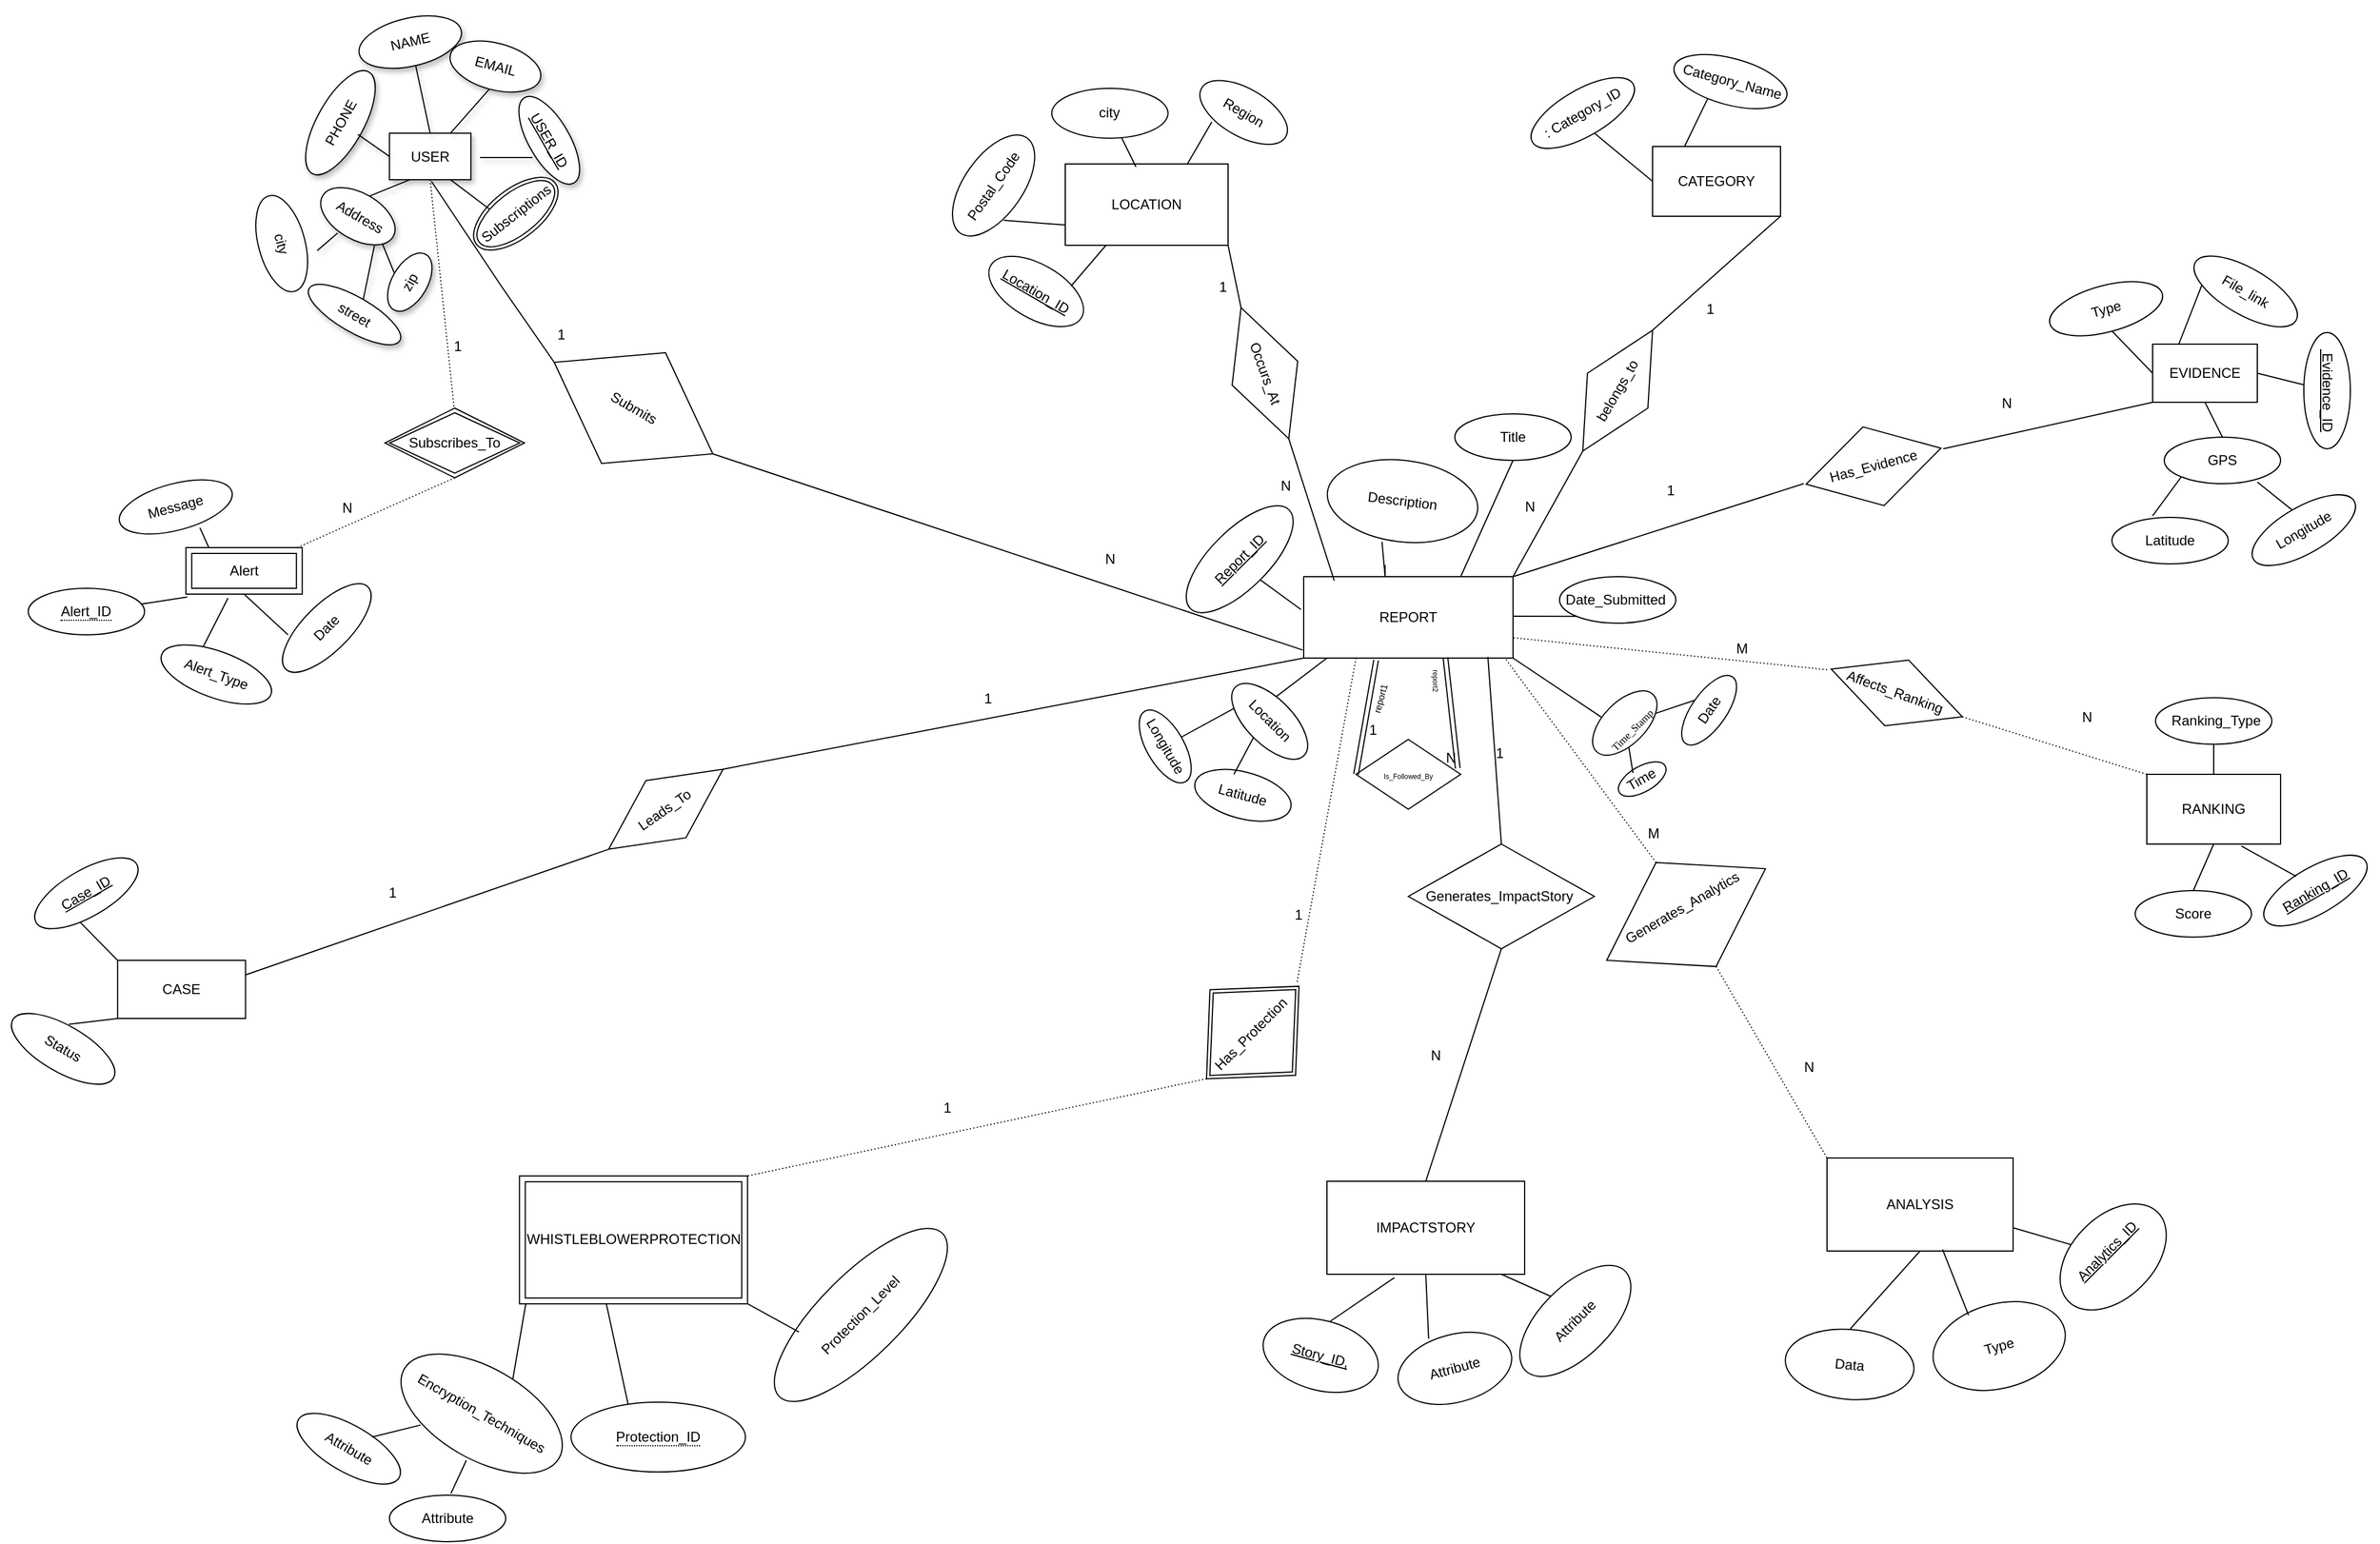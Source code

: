 <mxfile version="28.1.0">
  <diagram name="Page-1" id="yCXQ9Oidx16h1RXyqVqT">
    <mxGraphModel dx="2567" dy="1390" grid="1" gridSize="10" guides="1" tooltips="1" connect="1" arrows="1" fold="1" page="1" pageScale="1" pageWidth="850" pageHeight="1100" math="0" shadow="0">
      <root>
        <mxCell id="0" />
        <mxCell id="1" parent="0" />
        <mxCell id="rL4idEC9B8gkLVKM_BH1-172" value="REPORT" style="whiteSpace=wrap;html=1;" vertex="1" parent="1">
          <mxGeometry x="2510" y="1150" width="180" height="70" as="geometry" />
        </mxCell>
        <mxCell id="rL4idEC9B8gkLVKM_BH1-173" value="LOCATION" style="whiteSpace=wrap;html=1;align=center;" vertex="1" parent="1">
          <mxGeometry x="2305" y="795" width="140" height="70" as="geometry" />
        </mxCell>
        <mxCell id="rL4idEC9B8gkLVKM_BH1-174" value="&lt;div&gt;&lt;br&gt;&lt;/div&gt;CATEGORY&lt;div&gt;&lt;br&gt;&lt;/div&gt;" style="whiteSpace=wrap;html=1;align=center;" vertex="1" parent="1">
          <mxGeometry x="2810" y="780" width="110" height="60" as="geometry" />
        </mxCell>
        <mxCell id="rL4idEC9B8gkLVKM_BH1-175" value="EVIDENCE" style="whiteSpace=wrap;html=1;align=center;" vertex="1" parent="1">
          <mxGeometry x="3240" y="950" width="90" height="50" as="geometry" />
        </mxCell>
        <mxCell id="rL4idEC9B8gkLVKM_BH1-176" value="RANKING" style="whiteSpace=wrap;html=1;align=center;" vertex="1" parent="1">
          <mxGeometry x="3235" y="1320" width="115" height="60" as="geometry" />
        </mxCell>
        <mxCell id="rL4idEC9B8gkLVKM_BH1-177" value="ANALYSIS" style="whiteSpace=wrap;html=1;align=center;" vertex="1" parent="1">
          <mxGeometry x="2960" y="1650" width="160" height="80" as="geometry" />
        </mxCell>
        <mxCell id="rL4idEC9B8gkLVKM_BH1-178" value="IMPACTSTORY" style="whiteSpace=wrap;html=1;align=center;" vertex="1" parent="1">
          <mxGeometry x="2530" y="1670" width="170" height="80" as="geometry" />
        </mxCell>
        <mxCell id="rL4idEC9B8gkLVKM_BH1-179" value="&lt;div&gt;&lt;br&gt;&lt;/div&gt;USER&lt;div&gt;&lt;br&gt;&lt;/div&gt;" style="rounded=0;whiteSpace=wrap;html=1;shadow=1;" vertex="1" parent="1">
          <mxGeometry x="1723.873" y="768.569" width="70" height="40" as="geometry" />
        </mxCell>
        <mxCell id="rL4idEC9B8gkLVKM_BH1-180" value="NAME" style="ellipse;whiteSpace=wrap;html=1;align=center;rotation=-13;shadow=1;" vertex="1" parent="1">
          <mxGeometry x="1696.843" y="669.579" width="89.87" height="41.28" as="geometry" />
        </mxCell>
        <mxCell id="rL4idEC9B8gkLVKM_BH1-181" value="EMAIL" style="ellipse;whiteSpace=wrap;html=1;align=center;rotation=15;shadow=1;" vertex="1" parent="1">
          <mxGeometry x="1775.003" y="691.229" width="80" height="40" as="geometry" />
        </mxCell>
        <mxCell id="rL4idEC9B8gkLVKM_BH1-182" value="PHONE" style="ellipse;whiteSpace=wrap;html=1;align=center;rotation=-61;shadow=1;" vertex="1" parent="1">
          <mxGeometry x="1631.733" y="739.559" width="100" height="40" as="geometry" />
        </mxCell>
        <mxCell id="rL4idEC9B8gkLVKM_BH1-183" value="" style="endArrow=none;html=1;rounded=0;exitX=0.5;exitY=0;exitDx=0;exitDy=0;entryX=0.5;entryY=1;entryDx=0;entryDy=0;shadow=1;" edge="1" parent="1" source="rL4idEC9B8gkLVKM_BH1-179" target="rL4idEC9B8gkLVKM_BH1-180">
          <mxGeometry relative="1" as="geometry">
            <mxPoint x="1766.733" y="759.559" as="sourcePoint" />
            <mxPoint x="1736.733" y="719.559" as="targetPoint" />
          </mxGeometry>
        </mxCell>
        <mxCell id="rL4idEC9B8gkLVKM_BH1-184" value="" style="endArrow=none;html=1;rounded=0;entryX=0;entryY=0.5;entryDx=0;entryDy=0;exitX=0;exitY=0.5;exitDx=0;exitDy=0;shadow=1;" edge="1" parent="1" source="rL4idEC9B8gkLVKM_BH1-179" target="rL4idEC9B8gkLVKM_BH1-179">
          <mxGeometry relative="1" as="geometry">
            <mxPoint x="1716.733" y="789.559" as="sourcePoint" />
            <mxPoint x="1836.733" y="778.969" as="targetPoint" />
            <Array as="points">
              <mxPoint x="1696.733" y="769.559" />
            </Array>
          </mxGeometry>
        </mxCell>
        <mxCell id="rL4idEC9B8gkLVKM_BH1-185" value="" style="endArrow=none;html=1;rounded=0;exitX=0.75;exitY=0;exitDx=0;exitDy=0;entryX=0.5;entryY=1;entryDx=0;entryDy=0;shadow=1;" edge="1" parent="1" source="rL4idEC9B8gkLVKM_BH1-179" target="rL4idEC9B8gkLVKM_BH1-181">
          <mxGeometry relative="1" as="geometry">
            <mxPoint x="1836.733" y="778.969" as="sourcePoint" />
            <mxPoint x="1832.733" y="719.559" as="targetPoint" />
          </mxGeometry>
        </mxCell>
        <mxCell id="rL4idEC9B8gkLVKM_BH1-186" value="USER_ID" style="ellipse;whiteSpace=wrap;html=1;align=center;fontStyle=4;rotation=60;shadow=1;" vertex="1" parent="1">
          <mxGeometry x="1818.94" y="757.15" width="84.71" height="35" as="geometry" />
        </mxCell>
        <mxCell id="rL4idEC9B8gkLVKM_BH1-187" value="" style="endArrow=none;html=1;rounded=0;shadow=1;" edge="1" parent="1">
          <mxGeometry relative="1" as="geometry">
            <mxPoint x="1801.733" y="789.559" as="sourcePoint" />
            <mxPoint x="1846.733" y="789.559" as="targetPoint" />
          </mxGeometry>
        </mxCell>
        <mxCell id="rL4idEC9B8gkLVKM_BH1-188" value="&amp;nbsp;Address" style="ellipse;whiteSpace=wrap;html=1;align=center;rotation=30;shadow=1;" vertex="1" parent="1">
          <mxGeometry x="1661.733" y="819.999" width="70" height="40" as="geometry" />
        </mxCell>
        <mxCell id="rL4idEC9B8gkLVKM_BH1-189" value="street" style="ellipse;whiteSpace=wrap;html=1;align=center;rotation=30;shadow=1;" vertex="1" parent="1">
          <mxGeometry x="1648.873" y="909.559" width="90" height="30" as="geometry" />
        </mxCell>
        <mxCell id="rL4idEC9B8gkLVKM_BH1-190" value="" style="endArrow=none;html=1;rounded=0;entryX=0.388;entryY=1.032;entryDx=0;entryDy=0;entryPerimeter=0;shadow=1;" edge="1" parent="1" target="rL4idEC9B8gkLVKM_BH1-188">
          <mxGeometry relative="1" as="geometry">
            <mxPoint x="1661.783" y="869.559" as="sourcePoint" />
            <mxPoint x="1821.783" y="869.559" as="targetPoint" />
          </mxGeometry>
        </mxCell>
        <mxCell id="rL4idEC9B8gkLVKM_BH1-191" value="" style="endArrow=none;html=1;rounded=0;entryX=1;entryY=1;entryDx=0;entryDy=0;exitX=0.5;exitY=0;exitDx=0;exitDy=0;shadow=1;" edge="1" parent="1" source="rL4idEC9B8gkLVKM_BH1-189" target="rL4idEC9B8gkLVKM_BH1-188">
          <mxGeometry relative="1" as="geometry">
            <mxPoint x="1706.733" y="911.559" as="sourcePoint" />
            <mxPoint x="1886.733" y="909.559" as="targetPoint" />
          </mxGeometry>
        </mxCell>
        <mxCell id="rL4idEC9B8gkLVKM_BH1-192" value="" style="endArrow=none;html=1;rounded=0;entryX=0.25;entryY=1;entryDx=0;entryDy=0;exitX=0.5;exitY=0;exitDx=0;exitDy=0;shadow=1;" edge="1" parent="1" source="rL4idEC9B8gkLVKM_BH1-188" target="rL4idEC9B8gkLVKM_BH1-179">
          <mxGeometry relative="1" as="geometry">
            <mxPoint x="1731.733" y="839.559" as="sourcePoint" />
            <mxPoint x="1891.733" y="839.559" as="targetPoint" />
          </mxGeometry>
        </mxCell>
        <mxCell id="rL4idEC9B8gkLVKM_BH1-193" value="zip" style="ellipse;whiteSpace=wrap;html=1;align=center;rotation=-60;shadow=1;" vertex="1" parent="1">
          <mxGeometry x="1713.873" y="881.419" width="55" height="30.51" as="geometry" />
        </mxCell>
        <mxCell id="rL4idEC9B8gkLVKM_BH1-194" value="" style="endArrow=none;html=1;rounded=0;entryX=0.5;entryY=0;entryDx=0;entryDy=0;shadow=1;exitX=0.927;exitY=0.746;exitDx=0;exitDy=0;exitPerimeter=0;" edge="1" parent="1" source="rL4idEC9B8gkLVKM_BH1-188" target="rL4idEC9B8gkLVKM_BH1-193">
          <mxGeometry relative="1" as="geometry">
            <mxPoint x="1720" y="870" as="sourcePoint" />
            <mxPoint x="1898.873" y="869.559" as="targetPoint" />
            <Array as="points" />
          </mxGeometry>
        </mxCell>
        <mxCell id="rL4idEC9B8gkLVKM_BH1-195" value="city" style="ellipse;whiteSpace=wrap;html=1;align=center;rotation=75;" vertex="1" parent="1">
          <mxGeometry x="1588.75" y="843.5" width="85" height="40" as="geometry" />
        </mxCell>
        <mxCell id="rL4idEC9B8gkLVKM_BH1-196" value="Subscriptions" style="ellipse;shape=doubleEllipse;margin=3;whiteSpace=wrap;html=1;align=center;rotation=-38;" vertex="1" parent="1">
          <mxGeometry x="1789.65" y="816.62" width="85.8" height="42.37" as="geometry" />
        </mxCell>
        <mxCell id="rL4idEC9B8gkLVKM_BH1-197" value="" style="endArrow=none;html=1;rounded=0;entryX=0.32;entryY=0.098;entryDx=0;entryDy=0;entryPerimeter=0;exitX=0.75;exitY=1;exitDx=0;exitDy=0;" edge="1" parent="1" source="rL4idEC9B8gkLVKM_BH1-179" target="rL4idEC9B8gkLVKM_BH1-196">
          <mxGeometry relative="1" as="geometry">
            <mxPoint x="1756.73" y="808.57" as="sourcePoint" />
            <mxPoint x="1916.73" y="808.57" as="targetPoint" />
          </mxGeometry>
        </mxCell>
        <mxCell id="rL4idEC9B8gkLVKM_BH1-198" value="&lt;br&gt;Report_ID&lt;div&gt;&lt;br/&gt;&lt;/div&gt;" style="ellipse;whiteSpace=wrap;html=1;align=center;fontStyle=4;rotation=-45;" vertex="1" parent="1">
          <mxGeometry x="2395" y="1110" width="120" height="50" as="geometry" />
        </mxCell>
        <mxCell id="rL4idEC9B8gkLVKM_BH1-199" value="Description" style="ellipse;whiteSpace=wrap;html=1;align=center;rotation=7;" vertex="1" parent="1">
          <mxGeometry x="2530" y="1050" width="130" height="70" as="geometry" />
        </mxCell>
        <mxCell id="rL4idEC9B8gkLVKM_BH1-200" value="Date_Submitted&amp;nbsp;" style="ellipse;whiteSpace=wrap;html=1;align=center;" vertex="1" parent="1">
          <mxGeometry x="2730" y="1150" width="100" height="40" as="geometry" />
        </mxCell>
        <mxCell id="rL4idEC9B8gkLVKM_BH1-201" value="" style="endArrow=none;html=1;rounded=0;exitX=0.5;exitY=1;exitDx=0;exitDy=0;entryX=-0.013;entryY=0.404;entryDx=0;entryDy=0;entryPerimeter=0;" edge="1" parent="1" source="rL4idEC9B8gkLVKM_BH1-198" target="rL4idEC9B8gkLVKM_BH1-172">
          <mxGeometry relative="1" as="geometry">
            <mxPoint x="2385" y="1190" as="sourcePoint" />
            <mxPoint x="2545" y="1190" as="targetPoint" />
          </mxGeometry>
        </mxCell>
        <mxCell id="rL4idEC9B8gkLVKM_BH1-202" value="" style="endArrow=none;html=1;rounded=0;entryX=0.398;entryY=1.027;entryDx=0;entryDy=0;entryPerimeter=0;" edge="1" parent="1" target="rL4idEC9B8gkLVKM_BH1-199">
          <mxGeometry relative="1" as="geometry">
            <mxPoint x="2580" y="1140" as="sourcePoint" />
            <mxPoint x="2740" y="1100" as="targetPoint" />
            <Array as="points">
              <mxPoint x="2580" y="1150" />
            </Array>
          </mxGeometry>
        </mxCell>
        <mxCell id="rL4idEC9B8gkLVKM_BH1-203" value="" style="endArrow=none;html=1;rounded=0;entryX=0;entryY=1;entryDx=0;entryDy=0;" edge="1" parent="1" target="rL4idEC9B8gkLVKM_BH1-200">
          <mxGeometry relative="1" as="geometry">
            <mxPoint x="2690" y="1184" as="sourcePoint" />
            <mxPoint x="2850" y="1184" as="targetPoint" />
          </mxGeometry>
        </mxCell>
        <mxCell id="rL4idEC9B8gkLVKM_BH1-204" value="Location" style="ellipse;whiteSpace=wrap;html=1;align=center;rotation=45;" vertex="1" parent="1">
          <mxGeometry x="2439.1" y="1254.72" width="83.34" height="39.39" as="geometry" />
        </mxCell>
        <mxCell id="rL4idEC9B8gkLVKM_BH1-205" value="" style="endArrow=none;html=1;rounded=0;entryX=0;entryY=1;entryDx=0;entryDy=0;exitX=0.368;exitY=0.008;exitDx=0;exitDy=0;exitPerimeter=0;" edge="1" parent="1" source="rL4idEC9B8gkLVKM_BH1-204" target="rL4idEC9B8gkLVKM_BH1-172">
          <mxGeometry relative="1" as="geometry">
            <mxPoint x="2480" y="1237.14" as="sourcePoint" />
            <mxPoint x="2640" y="1237.14" as="targetPoint" />
            <Array as="points">
              <mxPoint x="2530" y="1220" />
            </Array>
          </mxGeometry>
        </mxCell>
        <mxCell id="rL4idEC9B8gkLVKM_BH1-206" value="" style="endArrow=none;html=1;rounded=0;entryX=0.345;entryY=0.013;entryDx=0;entryDy=0;entryPerimeter=0;" edge="1" parent="1" target="rL4idEC9B8gkLVKM_BH1-216">
          <mxGeometry relative="1" as="geometry">
            <mxPoint x="2690" y="1220" as="sourcePoint" />
            <mxPoint x="2730" y="1250" as="targetPoint" />
            <Array as="points" />
          </mxGeometry>
        </mxCell>
        <mxCell id="rL4idEC9B8gkLVKM_BH1-207" value="Longitude" style="ellipse;whiteSpace=wrap;html=1;align=center;rotation=60;" vertex="1" parent="1">
          <mxGeometry x="2355.96" y="1279.99" width="70" height="32.01" as="geometry" />
        </mxCell>
        <mxCell id="rL4idEC9B8gkLVKM_BH1-208" value="Latitude" style="ellipse;whiteSpace=wrap;html=1;align=center;rotation=15;" vertex="1" parent="1">
          <mxGeometry x="2415.26" y="1318.06" width="85" height="40" as="geometry" />
        </mxCell>
        <mxCell id="rL4idEC9B8gkLVKM_BH1-209" value="Time" style="ellipse;whiteSpace=wrap;html=1;align=center;rotation=-30;" vertex="1" parent="1">
          <mxGeometry x="2778.36" y="1313.14" width="45.49" height="21.94" as="geometry" />
        </mxCell>
        <mxCell id="rL4idEC9B8gkLVKM_BH1-210" value="Date" style="ellipse;whiteSpace=wrap;html=1;align=center;rotation=-55;" vertex="1" parent="1">
          <mxGeometry x="2823.61" y="1249.86" width="70.04" height="30" as="geometry" />
        </mxCell>
        <mxCell id="rL4idEC9B8gkLVKM_BH1-211" value="" style="endArrow=none;html=1;rounded=0;entryX=0;entryY=1;entryDx=0;entryDy=0;exitX=0.5;exitY=0;exitDx=0;exitDy=0;" edge="1" parent="1" source="rL4idEC9B8gkLVKM_BH1-207" target="rL4idEC9B8gkLVKM_BH1-204">
          <mxGeometry relative="1" as="geometry">
            <mxPoint x="2382.07" y="1263.37" as="sourcePoint" />
            <mxPoint x="2542.07" y="1263.37" as="targetPoint" />
          </mxGeometry>
        </mxCell>
        <mxCell id="rL4idEC9B8gkLVKM_BH1-212" value="" style="endArrow=none;html=1;rounded=0;entryX=0.5;entryY=1;entryDx=0;entryDy=0;" edge="1" parent="1" target="rL4idEC9B8gkLVKM_BH1-204">
          <mxGeometry relative="1" as="geometry">
            <mxPoint x="2450" y="1320" as="sourcePoint" />
            <mxPoint x="2610" y="1320" as="targetPoint" />
          </mxGeometry>
        </mxCell>
        <mxCell id="rL4idEC9B8gkLVKM_BH1-213" value="" style="endArrow=none;html=1;rounded=0;exitX=1;exitY=1;exitDx=0;exitDy=0;entryX=0.5;entryY=0;entryDx=0;entryDy=0;" edge="1" parent="1" source="rL4idEC9B8gkLVKM_BH1-216" target="rL4idEC9B8gkLVKM_BH1-210">
          <mxGeometry relative="1" as="geometry">
            <mxPoint x="2820" y="1254.14" as="sourcePoint" />
            <mxPoint x="2980" y="1254.14" as="targetPoint" />
          </mxGeometry>
        </mxCell>
        <mxCell id="rL4idEC9B8gkLVKM_BH1-214" value="" style="endArrow=none;html=1;rounded=0;exitX=0.406;exitY=0.11;exitDx=0;exitDy=0;exitPerimeter=0;" edge="1" parent="1" source="rL4idEC9B8gkLVKM_BH1-216">
          <mxGeometry relative="1" as="geometry">
            <mxPoint x="2700" y="1330" as="sourcePoint" />
            <mxPoint x="2759" y="1290" as="targetPoint" />
          </mxGeometry>
        </mxCell>
        <mxCell id="rL4idEC9B8gkLVKM_BH1-215" value="" style="endArrow=none;html=1;rounded=0;exitX=0.406;exitY=0.11;exitDx=0;exitDy=0;exitPerimeter=0;" edge="1" parent="1" source="rL4idEC9B8gkLVKM_BH1-209" target="rL4idEC9B8gkLVKM_BH1-216">
          <mxGeometry relative="1" as="geometry">
            <mxPoint x="2751" y="1334" as="sourcePoint" />
            <mxPoint x="2759" y="1290" as="targetPoint" />
          </mxGeometry>
        </mxCell>
        <mxCell id="rL4idEC9B8gkLVKM_BH1-216" value="&lt;font style=&quot;font-size: 9px;&quot; face=&quot;Times New Roman&quot;&gt;&lt;br&gt;Time_Stamp&lt;br&gt;&lt;/font&gt;" style="ellipse;whiteSpace=wrap;html=1;align=center;rotation=-45;" vertex="1" parent="1">
          <mxGeometry x="2751.6" y="1257.58" width="69.06" height="36.61" as="geometry" />
        </mxCell>
        <mxCell id="rL4idEC9B8gkLVKM_BH1-217" value="Location_ID" style="ellipse;whiteSpace=wrap;html=1;align=center;fontStyle=4;rotation=30;" vertex="1" parent="1">
          <mxGeometry x="2235" y="881.42" width="90" height="46.5" as="geometry" />
        </mxCell>
        <mxCell id="rL4idEC9B8gkLVKM_BH1-218" value="Postal_Code" style="ellipse;whiteSpace=wrap;html=1;align=center;rotation=-55;" vertex="1" parent="1">
          <mxGeometry x="2193.36" y="788.34" width="100" height="50.44" as="geometry" />
        </mxCell>
        <mxCell id="rL4idEC9B8gkLVKM_BH1-219" value="city" style="ellipse;whiteSpace=wrap;html=1;align=center;" vertex="1" parent="1">
          <mxGeometry x="2293.36" y="730" width="100" height="42.82" as="geometry" />
        </mxCell>
        <mxCell id="rL4idEC9B8gkLVKM_BH1-220" value="Region" style="ellipse;whiteSpace=wrap;html=1;align=center;rotation=30;" vertex="1" parent="1">
          <mxGeometry x="2416.66" y="730.19" width="83.48" height="41.04" as="geometry" />
        </mxCell>
        <mxCell id="rL4idEC9B8gkLVKM_BH1-221" value="" style="endArrow=none;html=1;rounded=0;entryX=0.25;entryY=1;entryDx=0;entryDy=0;" edge="1" parent="1" target="rL4idEC9B8gkLVKM_BH1-173">
          <mxGeometry relative="1" as="geometry">
            <mxPoint x="2310" y="900" as="sourcePoint" />
            <mxPoint x="2470" y="900" as="targetPoint" />
          </mxGeometry>
        </mxCell>
        <mxCell id="rL4idEC9B8gkLVKM_BH1-222" value="" style="endArrow=none;html=1;rounded=0;entryX=0;entryY=0.75;entryDx=0;entryDy=0;" edge="1" parent="1" target="rL4idEC9B8gkLVKM_BH1-173">
          <mxGeometry relative="1" as="geometry">
            <mxPoint x="2252.07" y="843.5" as="sourcePoint" />
            <mxPoint x="2412.07" y="843.5" as="targetPoint" />
          </mxGeometry>
        </mxCell>
        <mxCell id="rL4idEC9B8gkLVKM_BH1-223" value="" style="endArrow=none;html=1;rounded=0;entryX=0.434;entryY=0.036;entryDx=0;entryDy=0;entryPerimeter=0;" edge="1" parent="1" source="rL4idEC9B8gkLVKM_BH1-219" target="rL4idEC9B8gkLVKM_BH1-173">
          <mxGeometry relative="1" as="geometry">
            <mxPoint x="2382.07" y="784.84" as="sourcePoint" />
            <mxPoint x="2400" y="790" as="targetPoint" />
            <Array as="points" />
          </mxGeometry>
        </mxCell>
        <mxCell id="rL4idEC9B8gkLVKM_BH1-224" value="" style="endArrow=none;html=1;rounded=0;exitX=0.75;exitY=0;exitDx=0;exitDy=0;entryX=0.265;entryY=1.007;entryDx=0;entryDy=0;entryPerimeter=0;" edge="1" parent="1" source="rL4idEC9B8gkLVKM_BH1-173" target="rL4idEC9B8gkLVKM_BH1-220">
          <mxGeometry relative="1" as="geometry">
            <mxPoint x="2416.66" y="813.03" as="sourcePoint" />
            <mxPoint x="2576.66" y="813.03" as="targetPoint" />
          </mxGeometry>
        </mxCell>
        <mxCell id="rL4idEC9B8gkLVKM_BH1-225" value="&amp;nbsp;Category_Name" style="ellipse;whiteSpace=wrap;html=1;align=center;rotation=15;" vertex="1" parent="1">
          <mxGeometry x="2827" y="704.23" width="100" height="40" as="geometry" />
        </mxCell>
        <mxCell id="rL4idEC9B8gkLVKM_BH1-226" value=": Category_ID" style="ellipse;whiteSpace=wrap;html=1;align=center;rotation=-30;" vertex="1" parent="1">
          <mxGeometry x="2700" y="731.23" width="100" height="40" as="geometry" />
        </mxCell>
        <mxCell id="rL4idEC9B8gkLVKM_BH1-227" value="" style="endArrow=none;html=1;rounded=0;exitX=0.5;exitY=1;exitDx=0;exitDy=0;entryX=0;entryY=0.5;entryDx=0;entryDy=0;" edge="1" parent="1" source="rL4idEC9B8gkLVKM_BH1-226" target="rL4idEC9B8gkLVKM_BH1-174">
          <mxGeometry relative="1" as="geometry">
            <mxPoint x="2680" y="820" as="sourcePoint" />
            <mxPoint x="2840" y="820" as="targetPoint" />
          </mxGeometry>
        </mxCell>
        <mxCell id="rL4idEC9B8gkLVKM_BH1-228" value="" style="endArrow=none;html=1;rounded=0;entryX=0.348;entryY=0.985;entryDx=0;entryDy=0;entryPerimeter=0;exitX=0.25;exitY=0;exitDx=0;exitDy=0;" edge="1" parent="1" source="rL4idEC9B8gkLVKM_BH1-174" target="rL4idEC9B8gkLVKM_BH1-225">
          <mxGeometry relative="1" as="geometry">
            <mxPoint x="2770" y="750.28" as="sourcePoint" />
            <mxPoint x="2930" y="750.28" as="targetPoint" />
          </mxGeometry>
        </mxCell>
        <mxCell id="rL4idEC9B8gkLVKM_BH1-229" value="File_link" style="ellipse;whiteSpace=wrap;html=1;align=center;rotation=30;" vertex="1" parent="1">
          <mxGeometry x="3270" y="884.67" width="100" height="40" as="geometry" />
        </mxCell>
        <mxCell id="rL4idEC9B8gkLVKM_BH1-230" value="&amp;nbsp;Evidence_ID" style="ellipse;whiteSpace=wrap;html=1;align=center;fontStyle=4;rotation=90;" vertex="1" parent="1">
          <mxGeometry x="3340" y="970" width="100" height="40" as="geometry" />
        </mxCell>
        <mxCell id="rL4idEC9B8gkLVKM_BH1-231" value="GPS" style="ellipse;whiteSpace=wrap;html=1;align=center;" vertex="1" parent="1">
          <mxGeometry x="3250" y="1030" width="100" height="40" as="geometry" />
        </mxCell>
        <mxCell id="rL4idEC9B8gkLVKM_BH1-232" value="Type" style="ellipse;whiteSpace=wrap;html=1;align=center;rotation=-15;" vertex="1" parent="1">
          <mxGeometry x="3150" y="899.56" width="100" height="40" as="geometry" />
        </mxCell>
        <mxCell id="rL4idEC9B8gkLVKM_BH1-233" value="&lt;br&gt;Latitude&lt;div&gt;&lt;br/&gt;&lt;/div&gt;" style="ellipse;whiteSpace=wrap;html=1;align=center;" vertex="1" parent="1">
          <mxGeometry x="3205" y="1099" width="100" height="40" as="geometry" />
        </mxCell>
        <mxCell id="rL4idEC9B8gkLVKM_BH1-234" value="Longitude" style="ellipse;whiteSpace=wrap;html=1;align=center;rotation=-30;" vertex="1" parent="1">
          <mxGeometry x="3320" y="1090" width="100" height="40" as="geometry" />
        </mxCell>
        <mxCell id="rL4idEC9B8gkLVKM_BH1-235" value="" style="endArrow=none;html=1;rounded=0;exitX=0.5;exitY=1;exitDx=0;exitDy=0;entryX=0;entryY=0.5;entryDx=0;entryDy=0;" edge="1" parent="1" source="rL4idEC9B8gkLVKM_BH1-232" target="rL4idEC9B8gkLVKM_BH1-175">
          <mxGeometry relative="1" as="geometry">
            <mxPoint x="3220" y="950" as="sourcePoint" />
            <mxPoint x="3280" y="960" as="targetPoint" />
          </mxGeometry>
        </mxCell>
        <mxCell id="rL4idEC9B8gkLVKM_BH1-236" value="" style="endArrow=none;html=1;rounded=0;entryX=0;entryY=1;entryDx=0;entryDy=0;exitX=0.25;exitY=0;exitDx=0;exitDy=0;" edge="1" parent="1" source="rL4idEC9B8gkLVKM_BH1-175" target="rL4idEC9B8gkLVKM_BH1-229">
          <mxGeometry relative="1" as="geometry">
            <mxPoint x="3260" y="939.56" as="sourcePoint" />
            <mxPoint x="3420" y="939.56" as="targetPoint" />
          </mxGeometry>
        </mxCell>
        <mxCell id="rL4idEC9B8gkLVKM_BH1-237" value="" style="endArrow=none;html=1;rounded=0;exitX=1;exitY=0.5;exitDx=0;exitDy=0;" edge="1" parent="1" source="rL4idEC9B8gkLVKM_BH1-175" target="rL4idEC9B8gkLVKM_BH1-230">
          <mxGeometry relative="1" as="geometry">
            <mxPoint x="3390" y="970" as="sourcePoint" />
            <mxPoint x="3550" y="970" as="targetPoint" />
          </mxGeometry>
        </mxCell>
        <mxCell id="rL4idEC9B8gkLVKM_BH1-238" value="" style="endArrow=none;html=1;rounded=0;exitX=0.5;exitY=1;exitDx=0;exitDy=0;entryX=0.5;entryY=0;entryDx=0;entryDy=0;" edge="1" parent="1" source="rL4idEC9B8gkLVKM_BH1-175" target="rL4idEC9B8gkLVKM_BH1-231">
          <mxGeometry relative="1" as="geometry">
            <mxPoint x="3225" y="1020" as="sourcePoint" />
            <mxPoint x="3385" y="1020" as="targetPoint" />
          </mxGeometry>
        </mxCell>
        <mxCell id="rL4idEC9B8gkLVKM_BH1-239" value="" style="endArrow=none;html=1;rounded=0;entryX=0;entryY=1;entryDx=0;entryDy=0;" edge="1" parent="1" target="rL4idEC9B8gkLVKM_BH1-231">
          <mxGeometry relative="1" as="geometry">
            <mxPoint x="3240" y="1097.67" as="sourcePoint" />
            <mxPoint x="3400" y="1097.67" as="targetPoint" />
          </mxGeometry>
        </mxCell>
        <mxCell id="rL4idEC9B8gkLVKM_BH1-240" value="" style="endArrow=none;html=1;rounded=0;entryX=0.5;entryY=0;entryDx=0;entryDy=0;" edge="1" parent="1" target="rL4idEC9B8gkLVKM_BH1-234">
          <mxGeometry relative="1" as="geometry">
            <mxPoint x="3330" y="1068.67" as="sourcePoint" />
            <mxPoint x="3490" y="1068.67" as="targetPoint" />
          </mxGeometry>
        </mxCell>
        <mxCell id="rL4idEC9B8gkLVKM_BH1-241" value="Score" style="ellipse;whiteSpace=wrap;html=1;align=center;" vertex="1" parent="1">
          <mxGeometry x="3225" y="1420" width="100" height="40" as="geometry" />
        </mxCell>
        <mxCell id="rL4idEC9B8gkLVKM_BH1-242" value="Ranking_ID" style="ellipse;whiteSpace=wrap;html=1;align=center;fontStyle=4;rotation=-30;" vertex="1" parent="1">
          <mxGeometry x="3330" y="1400" width="100" height="40" as="geometry" />
        </mxCell>
        <mxCell id="rL4idEC9B8gkLVKM_BH1-243" value="" style="endArrow=none;html=1;rounded=0;entryX=0.5;entryY=1;entryDx=0;entryDy=0;exitX=0.5;exitY=0;exitDx=0;exitDy=0;" edge="1" parent="1" source="rL4idEC9B8gkLVKM_BH1-241" target="rL4idEC9B8gkLVKM_BH1-176">
          <mxGeometry relative="1" as="geometry">
            <mxPoint x="3190" y="1410" as="sourcePoint" />
            <mxPoint x="3350" y="1410" as="targetPoint" />
          </mxGeometry>
        </mxCell>
        <mxCell id="rL4idEC9B8gkLVKM_BH1-244" value="" style="endArrow=none;html=1;rounded=0;exitX=0.707;exitY=1.029;exitDx=0;exitDy=0;exitPerimeter=0;entryX=0.418;entryY=0.031;entryDx=0;entryDy=0;entryPerimeter=0;" edge="1" parent="1" source="rL4idEC9B8gkLVKM_BH1-176" target="rL4idEC9B8gkLVKM_BH1-242">
          <mxGeometry relative="1" as="geometry">
            <mxPoint x="3320" y="1400" as="sourcePoint" />
            <mxPoint x="3480" y="1400" as="targetPoint" />
          </mxGeometry>
        </mxCell>
        <mxCell id="rL4idEC9B8gkLVKM_BH1-245" value="&amp;nbsp;Ranking_Type" style="ellipse;whiteSpace=wrap;html=1;align=center;" vertex="1" parent="1">
          <mxGeometry x="3242.5" y="1254.14" width="100" height="40" as="geometry" />
        </mxCell>
        <mxCell id="rL4idEC9B8gkLVKM_BH1-246" value="" style="endArrow=none;html=1;rounded=0;entryX=0.5;entryY=1;entryDx=0;entryDy=0;exitX=0.5;exitY=0;exitDx=0;exitDy=0;" edge="1" parent="1" source="rL4idEC9B8gkLVKM_BH1-176" target="rL4idEC9B8gkLVKM_BH1-245">
          <mxGeometry relative="1" as="geometry">
            <mxPoint x="3220" y="1310" as="sourcePoint" />
            <mxPoint x="3380" y="1310" as="targetPoint" />
          </mxGeometry>
        </mxCell>
        <mxCell id="rL4idEC9B8gkLVKM_BH1-247" value="CASE" style="whiteSpace=wrap;html=1;align=center;" vertex="1" parent="1">
          <mxGeometry x="1490.141" y="1480.001" width="110" height="50" as="geometry" />
        </mxCell>
        <mxCell id="rL4idEC9B8gkLVKM_BH1-248" value="Status" style="ellipse;whiteSpace=wrap;html=1;align=center;rotation=30;" vertex="1" parent="1">
          <mxGeometry x="1393.301" y="1536.111" width="100" height="40" as="geometry" />
        </mxCell>
        <mxCell id="rL4idEC9B8gkLVKM_BH1-249" value="" style="endArrow=none;html=1;rounded=0;exitX=0.5;exitY=1;exitDx=0;exitDy=0;entryX=0;entryY=0;entryDx=0;entryDy=0;" edge="1" parent="1" target="rL4idEC9B8gkLVKM_BH1-247">
          <mxGeometry relative="1" as="geometry">
            <mxPoint x="1453.301" y="1442.571" as="sourcePoint" />
            <mxPoint x="1590.141" y="1456.111" as="targetPoint" />
          </mxGeometry>
        </mxCell>
        <mxCell id="rL4idEC9B8gkLVKM_BH1-250" value="" style="endArrow=none;html=1;rounded=0;entryX=0;entryY=1;entryDx=0;entryDy=0;" edge="1" parent="1" target="rL4idEC9B8gkLVKM_BH1-247">
          <mxGeometry relative="1" as="geometry">
            <mxPoint x="1448.301" y="1535.001" as="sourcePoint" />
            <mxPoint x="1608.301" y="1535.001" as="targetPoint" />
          </mxGeometry>
        </mxCell>
        <mxCell id="rL4idEC9B8gkLVKM_BH1-251" value="Case_ID" style="ellipse;whiteSpace=wrap;html=1;align=center;fontStyle=4;rotation=-30;" vertex="1" parent="1">
          <mxGeometry x="1413.301" y="1402.321" width="100" height="40" as="geometry" />
        </mxCell>
        <mxCell id="rL4idEC9B8gkLVKM_BH1-252" value="Message" style="ellipse;whiteSpace=wrap;html=1;align=center;rotation=-15;" vertex="1" parent="1">
          <mxGeometry x="1490.14" y="1070" width="100" height="40" as="geometry" />
        </mxCell>
        <mxCell id="rL4idEC9B8gkLVKM_BH1-253" value="Date" style="ellipse;whiteSpace=wrap;html=1;align=center;rotation=-45;" vertex="1" parent="1">
          <mxGeometry x="1620" y="1174.14" width="100" height="40" as="geometry" />
        </mxCell>
        <mxCell id="rL4idEC9B8gkLVKM_BH1-254" value="Alert_Type" style="ellipse;whiteSpace=wrap;html=1;align=center;rotation=20;" vertex="1" parent="1">
          <mxGeometry x="1525" y="1214.14" width="100" height="40" as="geometry" />
        </mxCell>
        <mxCell id="rL4idEC9B8gkLVKM_BH1-255" value="" style="endArrow=none;html=1;rounded=0;exitX=0.654;exitY=1.068;exitDx=0;exitDy=0;exitPerimeter=0;entryX=0.25;entryY=0;entryDx=0;entryDy=0;" edge="1" parent="1" source="rL4idEC9B8gkLVKM_BH1-252">
          <mxGeometry relative="1" as="geometry">
            <mxPoint x="1560" y="1100" as="sourcePoint" />
            <mxPoint x="1570.817" y="1130" as="targetPoint" />
          </mxGeometry>
        </mxCell>
        <mxCell id="rL4idEC9B8gkLVKM_BH1-256" value="" style="endArrow=none;html=1;rounded=0;entryX=0;entryY=0.75;entryDx=0;entryDy=0;" edge="1" parent="1">
          <mxGeometry relative="1" as="geometry">
            <mxPoint x="1506.73" y="1174.14" as="sourcePoint" />
            <mxPoint x="1550" y="1167.5" as="targetPoint" />
          </mxGeometry>
        </mxCell>
        <mxCell id="rL4idEC9B8gkLVKM_BH1-257" value="" style="endArrow=none;html=1;rounded=0;entryX=0.362;entryY=1.085;entryDx=0;entryDy=0;entryPerimeter=0;" edge="1" parent="1" target="rL4idEC9B8gkLVKM_BH1-341">
          <mxGeometry relative="1" as="geometry">
            <mxPoint x="1563.87" y="1210" as="sourcePoint" />
            <mxPoint x="1591.635" y="1180" as="targetPoint" />
          </mxGeometry>
        </mxCell>
        <mxCell id="rL4idEC9B8gkLVKM_BH1-258" value="" style="endArrow=none;html=1;rounded=0;exitX=0.5;exitY=1;exitDx=0;exitDy=0;entryX=0.223;entryY=0.014;entryDx=0;entryDy=0;entryPerimeter=0;" edge="1" parent="1" source="rL4idEC9B8gkLVKM_BH1-341" target="rL4idEC9B8gkLVKM_BH1-253">
          <mxGeometry relative="1" as="geometry">
            <mxPoint x="1612.453" y="1180" as="sourcePoint" />
            <mxPoint x="1720" y="1100" as="targetPoint" />
          </mxGeometry>
        </mxCell>
        <mxCell id="rL4idEC9B8gkLVKM_BH1-259" value="Protection_Level" style="ellipse;whiteSpace=wrap;html=1;align=center;rotation=-45;" vertex="1" parent="1">
          <mxGeometry x="2030" y="1750" width="198.49" height="70" as="geometry" />
        </mxCell>
        <mxCell id="rL4idEC9B8gkLVKM_BH1-260" value="Encryption_Techniques" style="ellipse;whiteSpace=wrap;html=1;align=center;rotation=30;" vertex="1" parent="1">
          <mxGeometry x="1726.37" y="1830.67" width="153.63" height="78.33" as="geometry" />
        </mxCell>
        <mxCell id="rL4idEC9B8gkLVKM_BH1-261" value="Attribute" style="ellipse;whiteSpace=wrap;html=1;align=center;rotation=30;" vertex="1" parent="1">
          <mxGeometry x="1638.87" y="1880.03" width="100" height="40" as="geometry" />
        </mxCell>
        <mxCell id="rL4idEC9B8gkLVKM_BH1-262" value="Attribute" style="ellipse;whiteSpace=wrap;html=1;align=center;" vertex="1" parent="1">
          <mxGeometry x="1723.87" y="1940" width="100" height="40" as="geometry" />
        </mxCell>
        <mxCell id="rL4idEC9B8gkLVKM_BH1-263" value="" style="endArrow=none;html=1;rounded=0;entryX=0.25;entryY=1;entryDx=0;entryDy=0;" edge="1" parent="1">
          <mxGeometry relative="1" as="geometry">
            <mxPoint x="1830" y="1840" as="sourcePoint" />
            <mxPoint x="1846.678" y="1743" as="targetPoint" />
          </mxGeometry>
        </mxCell>
        <mxCell id="rL4idEC9B8gkLVKM_BH1-264" value="" style="endArrow=none;html=1;rounded=0;entryX=0.5;entryY=1;entryDx=0;entryDy=0;" edge="1" parent="1">
          <mxGeometry relative="1" as="geometry">
            <mxPoint x="1930" y="1866" as="sourcePoint" />
            <mxPoint x="1903.355" y="1743" as="targetPoint" />
          </mxGeometry>
        </mxCell>
        <mxCell id="rL4idEC9B8gkLVKM_BH1-265" value="" style="endArrow=none;html=1;rounded=0;entryX=0.258;entryY=0.11;entryDx=0;entryDy=0;entryPerimeter=0;exitX=0.831;exitY=1.03;exitDx=0;exitDy=0;exitPerimeter=0;" edge="1" parent="1" target="rL4idEC9B8gkLVKM_BH1-259">
          <mxGeometry relative="1" as="geometry">
            <mxPoint x="1978.396" y="1746" as="sourcePoint" />
            <mxPoint x="2040" y="1770" as="targetPoint" />
          </mxGeometry>
        </mxCell>
        <mxCell id="rL4idEC9B8gkLVKM_BH1-266" value="" style="endArrow=none;html=1;rounded=0;entryX=0.236;entryY=0.944;entryDx=0;entryDy=0;entryPerimeter=0;" edge="1" parent="1" target="rL4idEC9B8gkLVKM_BH1-260">
          <mxGeometry relative="1" as="geometry">
            <mxPoint x="1708.87" y="1890" as="sourcePoint" />
            <mxPoint x="1868.87" y="1890" as="targetPoint" />
          </mxGeometry>
        </mxCell>
        <mxCell id="rL4idEC9B8gkLVKM_BH1-267" value="" style="endArrow=none;html=1;rounded=0;" edge="1" parent="1">
          <mxGeometry relative="1" as="geometry">
            <mxPoint x="1776.73" y="1938.57" as="sourcePoint" />
            <mxPoint x="1790" y="1910" as="targetPoint" />
          </mxGeometry>
        </mxCell>
        <mxCell id="rL4idEC9B8gkLVKM_BH1-268" value="Story_ID," style="ellipse;whiteSpace=wrap;html=1;align=center;fontStyle=4;rotation=15;" vertex="1" parent="1">
          <mxGeometry x="2474" y="1789.73" width="101.29" height="60" as="geometry" />
        </mxCell>
        <mxCell id="rL4idEC9B8gkLVKM_BH1-269" value="Attribute" style="ellipse;whiteSpace=wrap;html=1;align=center;rotation=-15;" vertex="1" parent="1">
          <mxGeometry x="2590" y="1801.85" width="100" height="58.21" as="geometry" />
        </mxCell>
        <mxCell id="rL4idEC9B8gkLVKM_BH1-270" value="Attribute" style="ellipse;whiteSpace=wrap;html=1;align=center;rotation=-45;" vertex="1" parent="1">
          <mxGeometry x="2683.04" y="1760.27" width="121.1" height="59.73" as="geometry" />
        </mxCell>
        <mxCell id="rL4idEC9B8gkLVKM_BH1-271" value="" style="endArrow=none;html=1;rounded=0;exitX=0.5;exitY=0;exitDx=0;exitDy=0;entryX=0.341;entryY=1.037;entryDx=0;entryDy=0;entryPerimeter=0;" edge="1" parent="1" source="rL4idEC9B8gkLVKM_BH1-268" target="rL4idEC9B8gkLVKM_BH1-178">
          <mxGeometry relative="1" as="geometry">
            <mxPoint x="2530" y="1770" as="sourcePoint" />
            <mxPoint x="2690" y="1770" as="targetPoint" />
          </mxGeometry>
        </mxCell>
        <mxCell id="rL4idEC9B8gkLVKM_BH1-272" value="" style="endArrow=none;html=1;rounded=0;exitX=0.5;exitY=1;exitDx=0;exitDy=0;entryX=0.348;entryY=-0.023;entryDx=0;entryDy=0;entryPerimeter=0;" edge="1" parent="1" source="rL4idEC9B8gkLVKM_BH1-178" target="rL4idEC9B8gkLVKM_BH1-269">
          <mxGeometry relative="1" as="geometry">
            <mxPoint x="2660" y="1759.2" as="sourcePoint" />
            <mxPoint x="2820" y="1759.2" as="targetPoint" />
          </mxGeometry>
        </mxCell>
        <mxCell id="rL4idEC9B8gkLVKM_BH1-273" value="" style="endArrow=none;html=1;rounded=0;entryX=0.5;entryY=0;entryDx=0;entryDy=0;" edge="1" parent="1" target="rL4idEC9B8gkLVKM_BH1-270">
          <mxGeometry relative="1" as="geometry">
            <mxPoint x="2680" y="1750" as="sourcePoint" />
            <mxPoint x="2700" y="1670" as="targetPoint" />
          </mxGeometry>
        </mxCell>
        <mxCell id="rL4idEC9B8gkLVKM_BH1-274" value="Data" style="ellipse;whiteSpace=wrap;html=1;align=center;rotation=5;" vertex="1" parent="1">
          <mxGeometry x="2924.02" y="1797.57" width="110.87" height="60" as="geometry" />
        </mxCell>
        <mxCell id="rL4idEC9B8gkLVKM_BH1-275" value="&#xa;Analytics_ID&#xa;&#xa;" style="ellipse;whiteSpace=wrap;html=1;align=center;fontStyle=4;rotation=-45;" vertex="1" parent="1">
          <mxGeometry x="3151.87" y="1700.12" width="108.45" height="70" as="geometry" />
        </mxCell>
        <mxCell id="rL4idEC9B8gkLVKM_BH1-276" value="Type" style="ellipse;whiteSpace=wrap;html=1;align=center;rotation=-15;" vertex="1" parent="1">
          <mxGeometry x="3050" y="1775.43" width="116.08" height="72.59" as="geometry" />
        </mxCell>
        <mxCell id="rL4idEC9B8gkLVKM_BH1-277" value="" style="endArrow=none;html=1;rounded=0;exitX=0.5;exitY=1;exitDx=0;exitDy=0;" edge="1" parent="1" source="rL4idEC9B8gkLVKM_BH1-177">
          <mxGeometry relative="1" as="geometry">
            <mxPoint x="2980" y="1750" as="sourcePoint" />
            <mxPoint x="2980" y="1797" as="targetPoint" />
          </mxGeometry>
        </mxCell>
        <mxCell id="rL4idEC9B8gkLVKM_BH1-278" value="" style="endArrow=none;html=1;rounded=0;entryX=0.34;entryY=0.053;entryDx=0;entryDy=0;entryPerimeter=0;exitX=0.621;exitY=0.983;exitDx=0;exitDy=0;exitPerimeter=0;" edge="1" parent="1" source="rL4idEC9B8gkLVKM_BH1-177" target="rL4idEC9B8gkLVKM_BH1-276">
          <mxGeometry relative="1" as="geometry">
            <mxPoint x="3065" y="1740" as="sourcePoint" />
            <mxPoint x="3090" y="1770" as="targetPoint" />
          </mxGeometry>
        </mxCell>
        <mxCell id="rL4idEC9B8gkLVKM_BH1-279" value="" style="endArrow=none;html=1;rounded=0;exitX=1;exitY=0.75;exitDx=0;exitDy=0;" edge="1" parent="1" source="rL4idEC9B8gkLVKM_BH1-177" target="rL4idEC9B8gkLVKM_BH1-275">
          <mxGeometry relative="1" as="geometry">
            <mxPoint x="3100" y="1709.29" as="sourcePoint" />
            <mxPoint x="3260" y="1709.29" as="targetPoint" />
          </mxGeometry>
        </mxCell>
        <mxCell id="rL4idEC9B8gkLVKM_BH1-280" value="Submits" style="shape=rhombus;perimeter=rhombusPerimeter;whiteSpace=wrap;html=1;align=center;rotation=30;" vertex="1" parent="1">
          <mxGeometry x="1855" y="950" width="157.5" height="110" as="geometry" />
        </mxCell>
        <mxCell id="rL4idEC9B8gkLVKM_BH1-281" value="" style="endArrow=none;html=1;rounded=0;entryX=0;entryY=0.5;entryDx=0;entryDy=0;" edge="1" parent="1" target="rL4idEC9B8gkLVKM_BH1-280">
          <mxGeometry relative="1" as="geometry">
            <mxPoint x="1760" y="810" as="sourcePoint" />
            <mxPoint x="1860" y="950" as="targetPoint" />
            <Array as="points">
              <mxPoint x="1820" y="900" />
            </Array>
          </mxGeometry>
        </mxCell>
        <mxCell id="rL4idEC9B8gkLVKM_BH1-282" value="1" style="resizable=0;html=1;whiteSpace=wrap;align=right;verticalAlign=bottom;" connectable="0" vertex="1" parent="rL4idEC9B8gkLVKM_BH1-281">
          <mxGeometry x="1" relative="1" as="geometry">
            <mxPoint x="11" y="-15" as="offset" />
          </mxGeometry>
        </mxCell>
        <mxCell id="rL4idEC9B8gkLVKM_BH1-283" value="" style="endArrow=none;html=1;rounded=0;exitX=1;exitY=0.5;exitDx=0;exitDy=0;entryX=-0.005;entryY=0.901;entryDx=0;entryDy=0;entryPerimeter=0;" edge="1" parent="1" source="rL4idEC9B8gkLVKM_BH1-280" target="rL4idEC9B8gkLVKM_BH1-172">
          <mxGeometry relative="1" as="geometry">
            <mxPoint x="2210" y="1050" as="sourcePoint" />
            <mxPoint x="2500" y="1210" as="targetPoint" />
          </mxGeometry>
        </mxCell>
        <mxCell id="rL4idEC9B8gkLVKM_BH1-284" value="N" style="resizable=0;html=1;whiteSpace=wrap;align=right;verticalAlign=bottom;" connectable="0" vertex="1" parent="rL4idEC9B8gkLVKM_BH1-283">
          <mxGeometry x="1" relative="1" as="geometry">
            <mxPoint x="-160" y="-70" as="offset" />
          </mxGeometry>
        </mxCell>
        <mxCell id="rL4idEC9B8gkLVKM_BH1-285" value="belongs_to" style="shape=rhombus;perimeter=rhombusPerimeter;whiteSpace=wrap;html=1;align=center;rotation=-60;" vertex="1" parent="1">
          <mxGeometry x="2720" y="960" width="120" height="60" as="geometry" />
        </mxCell>
        <mxCell id="rL4idEC9B8gkLVKM_BH1-286" value="" style="endArrow=none;html=1;rounded=0;exitX=1;exitY=1;exitDx=0;exitDy=0;entryX=1;entryY=0.5;entryDx=0;entryDy=0;" edge="1" parent="1" source="rL4idEC9B8gkLVKM_BH1-174" target="rL4idEC9B8gkLVKM_BH1-285">
          <mxGeometry relative="1" as="geometry">
            <mxPoint x="2790" y="860" as="sourcePoint" />
            <mxPoint x="2860" y="960" as="targetPoint" />
          </mxGeometry>
        </mxCell>
        <mxCell id="rL4idEC9B8gkLVKM_BH1-287" value="1" style="resizable=0;html=1;whiteSpace=wrap;align=right;verticalAlign=bottom;" connectable="0" vertex="1" parent="rL4idEC9B8gkLVKM_BH1-286">
          <mxGeometry x="1" relative="1" as="geometry">
            <mxPoint x="55" y="-10" as="offset" />
          </mxGeometry>
        </mxCell>
        <mxCell id="rL4idEC9B8gkLVKM_BH1-288" value="" style="endArrow=none;html=1;rounded=0;exitX=0;exitY=0.5;exitDx=0;exitDy=0;entryX=1;entryY=0;entryDx=0;entryDy=0;" edge="1" parent="1" source="rL4idEC9B8gkLVKM_BH1-285" target="rL4idEC9B8gkLVKM_BH1-172">
          <mxGeometry relative="1" as="geometry">
            <mxPoint x="2740" y="1040" as="sourcePoint" />
            <mxPoint x="2690" y="1140" as="targetPoint" />
          </mxGeometry>
        </mxCell>
        <mxCell id="rL4idEC9B8gkLVKM_BH1-289" value="N" style="resizable=0;html=1;whiteSpace=wrap;align=right;verticalAlign=bottom;" connectable="0" vertex="1" parent="rL4idEC9B8gkLVKM_BH1-288">
          <mxGeometry x="1" relative="1" as="geometry">
            <mxPoint x="20" y="-51" as="offset" />
          </mxGeometry>
        </mxCell>
        <mxCell id="rL4idEC9B8gkLVKM_BH1-290" value="&amp;nbsp;Occurs_At&amp;nbsp;" style="shape=rhombus;perimeter=rhombusPerimeter;whiteSpace=wrap;html=1;align=center;rotation=70;" vertex="1" parent="1">
          <mxGeometry x="2416.66" y="945" width="120" height="60" as="geometry" />
        </mxCell>
        <mxCell id="rL4idEC9B8gkLVKM_BH1-291" value="" style="endArrow=none;html=1;rounded=0;exitX=1;exitY=0.5;exitDx=0;exitDy=0;entryX=0.146;entryY=0.05;entryDx=0;entryDy=0;entryPerimeter=0;" edge="1" parent="1" source="rL4idEC9B8gkLVKM_BH1-290" target="rL4idEC9B8gkLVKM_BH1-172">
          <mxGeometry relative="1" as="geometry">
            <mxPoint x="2640" y="1010" as="sourcePoint" />
            <mxPoint x="2800" y="1010" as="targetPoint" />
          </mxGeometry>
        </mxCell>
        <mxCell id="rL4idEC9B8gkLVKM_BH1-292" value="N" style="resizable=0;html=1;whiteSpace=wrap;align=right;verticalAlign=bottom;" connectable="0" vertex="1" parent="rL4idEC9B8gkLVKM_BH1-291">
          <mxGeometry x="1" relative="1" as="geometry">
            <mxPoint x="-36" y="-73" as="offset" />
          </mxGeometry>
        </mxCell>
        <mxCell id="rL4idEC9B8gkLVKM_BH1-293" value="" style="endArrow=none;html=1;rounded=0;exitX=1;exitY=1;exitDx=0;exitDy=0;entryX=0;entryY=0.5;entryDx=0;entryDy=0;" edge="1" parent="1" source="rL4idEC9B8gkLVKM_BH1-173" target="rL4idEC9B8gkLVKM_BH1-290">
          <mxGeometry relative="1" as="geometry">
            <mxPoint x="2505" y="927.05" as="sourcePoint" />
            <mxPoint x="2665" y="927.05" as="targetPoint" />
          </mxGeometry>
        </mxCell>
        <mxCell id="rL4idEC9B8gkLVKM_BH1-294" value="1" style="resizable=0;html=1;whiteSpace=wrap;align=right;verticalAlign=bottom;" connectable="0" vertex="1" parent="rL4idEC9B8gkLVKM_BH1-293">
          <mxGeometry x="1" relative="1" as="geometry">
            <mxPoint x="-11" y="-9" as="offset" />
          </mxGeometry>
        </mxCell>
        <mxCell id="rL4idEC9B8gkLVKM_BH1-295" value="Has_Evidence" style="shape=rhombus;perimeter=rhombusPerimeter;whiteSpace=wrap;html=1;align=center;rotation=-15;" vertex="1" parent="1">
          <mxGeometry x="2940" y="1020" width="120" height="70" as="geometry" />
        </mxCell>
        <mxCell id="rL4idEC9B8gkLVKM_BH1-296" value="" style="endArrow=none;html=1;rounded=0;" edge="1" parent="1">
          <mxGeometry relative="1" as="geometry">
            <mxPoint x="2690" y="1150" as="sourcePoint" />
            <mxPoint x="2940" y="1070" as="targetPoint" />
          </mxGeometry>
        </mxCell>
        <mxCell id="rL4idEC9B8gkLVKM_BH1-297" value="1" style="resizable=0;html=1;whiteSpace=wrap;align=right;verticalAlign=bottom;" connectable="0" vertex="1" parent="rL4idEC9B8gkLVKM_BH1-296">
          <mxGeometry x="1" relative="1" as="geometry">
            <mxPoint x="-110" y="15" as="offset" />
          </mxGeometry>
        </mxCell>
        <mxCell id="rL4idEC9B8gkLVKM_BH1-298" value="" style="endArrow=none;html=1;rounded=0;entryX=0;entryY=1;entryDx=0;entryDy=0;" edge="1" parent="1" target="rL4idEC9B8gkLVKM_BH1-175">
          <mxGeometry relative="1" as="geometry">
            <mxPoint x="3060" y="1040" as="sourcePoint" />
            <mxPoint x="3200" y="1030" as="targetPoint" />
          </mxGeometry>
        </mxCell>
        <mxCell id="rL4idEC9B8gkLVKM_BH1-299" value="N" style="resizable=0;html=1;whiteSpace=wrap;align=right;verticalAlign=bottom;" connectable="0" vertex="1" parent="rL4idEC9B8gkLVKM_BH1-298">
          <mxGeometry x="1" relative="1" as="geometry">
            <mxPoint x="-120" y="10" as="offset" />
          </mxGeometry>
        </mxCell>
        <mxCell id="rL4idEC9B8gkLVKM_BH1-300" value="Leads_To&amp;nbsp;" style="shape=rhombus;perimeter=rhombusPerimeter;whiteSpace=wrap;html=1;align=center;rotation=-35;" vertex="1" parent="1">
          <mxGeometry x="1901.59" y="1320" width="120" height="60" as="geometry" />
        </mxCell>
        <mxCell id="rL4idEC9B8gkLVKM_BH1-301" value="" style="endArrow=none;html=1;rounded=0;entryX=1;entryY=0.25;entryDx=0;entryDy=0;exitX=0;exitY=0.5;exitDx=0;exitDy=0;" edge="1" parent="1" source="rL4idEC9B8gkLVKM_BH1-300" target="rL4idEC9B8gkLVKM_BH1-247">
          <mxGeometry relative="1" as="geometry">
            <mxPoint x="1890" y="1390" as="sourcePoint" />
            <mxPoint x="1818.94" y="1442.32" as="targetPoint" />
          </mxGeometry>
        </mxCell>
        <mxCell id="rL4idEC9B8gkLVKM_BH1-302" value="1" style="resizable=0;html=1;whiteSpace=wrap;align=right;verticalAlign=bottom;" connectable="0" vertex="1" parent="rL4idEC9B8gkLVKM_BH1-301">
          <mxGeometry x="1" relative="1" as="geometry">
            <mxPoint x="131" y="-62" as="offset" />
          </mxGeometry>
        </mxCell>
        <mxCell id="rL4idEC9B8gkLVKM_BH1-303" value="" style="endArrow=none;html=1;rounded=0;exitX=1;exitY=0.5;exitDx=0;exitDy=0;" edge="1" parent="1" source="rL4idEC9B8gkLVKM_BH1-300">
          <mxGeometry relative="1" as="geometry">
            <mxPoint x="2010" y="1310" as="sourcePoint" />
            <mxPoint x="2510" y="1220" as="targetPoint" />
          </mxGeometry>
        </mxCell>
        <mxCell id="rL4idEC9B8gkLVKM_BH1-304" value="1" style="resizable=0;html=1;whiteSpace=wrap;align=right;verticalAlign=bottom;" connectable="0" vertex="1" parent="rL4idEC9B8gkLVKM_BH1-303">
          <mxGeometry x="1" relative="1" as="geometry">
            <mxPoint x="-267" y="44" as="offset" />
          </mxGeometry>
        </mxCell>
        <mxCell id="rL4idEC9B8gkLVKM_BH1-305" value="" style="endArrow=none;html=1;rounded=0;dashed=1;dashPattern=1 2;entryX=0.5;entryY=0;entryDx=0;entryDy=0;exitX=0.5;exitY=1;exitDx=0;exitDy=0;" edge="1" parent="1" source="rL4idEC9B8gkLVKM_BH1-179">
          <mxGeometry relative="1" as="geometry">
            <mxPoint x="1750" y="820" as="sourcePoint" />
            <mxPoint x="1773.87" y="1010" as="targetPoint" />
            <Array as="points">
              <mxPoint x="1780" y="1010" />
            </Array>
          </mxGeometry>
        </mxCell>
        <mxCell id="rL4idEC9B8gkLVKM_BH1-306" value="1" style="resizable=0;html=1;whiteSpace=wrap;align=right;verticalAlign=bottom;" connectable="0" vertex="1" parent="rL4idEC9B8gkLVKM_BH1-305">
          <mxGeometry x="1" relative="1" as="geometry">
            <mxPoint x="13" y="-50" as="offset" />
          </mxGeometry>
        </mxCell>
        <mxCell id="rL4idEC9B8gkLVKM_BH1-307" value="" style="endArrow=none;html=1;rounded=0;dashed=1;dashPattern=1 2;entryX=1;entryY=0;entryDx=0;entryDy=0;exitX=0.5;exitY=1;exitDx=0;exitDy=0;" edge="1" parent="1" source="rL4idEC9B8gkLVKM_BH1-340">
          <mxGeometry relative="1" as="geometry">
            <mxPoint x="1780" y="1070" as="sourcePoint" />
            <mxPoint x="1633.27" y="1130" as="targetPoint" />
          </mxGeometry>
        </mxCell>
        <mxCell id="rL4idEC9B8gkLVKM_BH1-308" value="N" style="resizable=0;html=1;whiteSpace=wrap;align=right;verticalAlign=bottom;" connectable="0" vertex="1" parent="rL4idEC9B8gkLVKM_BH1-307">
          <mxGeometry x="1" relative="1" as="geometry">
            <mxPoint x="60" y="-31" as="offset" />
          </mxGeometry>
        </mxCell>
        <mxCell id="rL4idEC9B8gkLVKM_BH1-309" value="" style="endArrow=none;html=1;rounded=0;dashed=1;dashPattern=1 2;entryX=1;entryY=0.5;entryDx=0;entryDy=0;exitX=0.25;exitY=1;exitDx=0;exitDy=0;" edge="1" parent="1" source="rL4idEC9B8gkLVKM_BH1-172">
          <mxGeometry relative="1" as="geometry">
            <mxPoint x="2560" y="1230" as="sourcePoint" />
            <mxPoint x="2504.149" y="1499.75" as="targetPoint" />
          </mxGeometry>
        </mxCell>
        <mxCell id="rL4idEC9B8gkLVKM_BH1-310" value="1" style="resizable=0;html=1;whiteSpace=wrap;align=right;verticalAlign=bottom;" connectable="0" vertex="1" parent="rL4idEC9B8gkLVKM_BH1-309">
          <mxGeometry x="1" relative="1" as="geometry">
            <mxPoint x="6" y="-50" as="offset" />
          </mxGeometry>
        </mxCell>
        <mxCell id="rL4idEC9B8gkLVKM_BH1-311" value="" style="endArrow=none;html=1;rounded=0;dashed=1;dashPattern=1 2;entryX=1;entryY=0;entryDx=0;entryDy=0;exitX=0;exitY=0.5;exitDx=0;exitDy=0;" edge="1" parent="1" source="rL4idEC9B8gkLVKM_BH1-337" target="rL4idEC9B8gkLVKM_BH1-338">
          <mxGeometry relative="1" as="geometry">
            <mxPoint x="2405.851" y="1568.58" as="sourcePoint" />
            <mxPoint x="2016.71" y="1643.0" as="targetPoint" />
          </mxGeometry>
        </mxCell>
        <mxCell id="rL4idEC9B8gkLVKM_BH1-312" value="1" style="resizable=0;html=1;whiteSpace=wrap;align=right;verticalAlign=bottom;" connectable="0" vertex="1" parent="rL4idEC9B8gkLVKM_BH1-311">
          <mxGeometry x="1" relative="1" as="geometry">
            <mxPoint x="177" y="-50" as="offset" />
          </mxGeometry>
        </mxCell>
        <mxCell id="rL4idEC9B8gkLVKM_BH1-313" value="Generates_ImpactStory&amp;nbsp;" style="shape=rhombus;perimeter=rhombusPerimeter;whiteSpace=wrap;html=1;align=center;" vertex="1" parent="1">
          <mxGeometry x="2600" y="1380" width="160" height="90" as="geometry" />
        </mxCell>
        <mxCell id="rL4idEC9B8gkLVKM_BH1-314" value="" style="endArrow=none;html=1;rounded=0;exitX=0.88;exitY=0.985;exitDx=0;exitDy=0;entryX=0.5;entryY=0;entryDx=0;entryDy=0;exitPerimeter=0;" edge="1" parent="1" source="rL4idEC9B8gkLVKM_BH1-172" target="rL4idEC9B8gkLVKM_BH1-313">
          <mxGeometry relative="1" as="geometry">
            <mxPoint x="2630" y="1460" as="sourcePoint" />
            <mxPoint x="2790" y="1460" as="targetPoint" />
          </mxGeometry>
        </mxCell>
        <mxCell id="rL4idEC9B8gkLVKM_BH1-315" value="1" style="resizable=0;html=1;whiteSpace=wrap;align=right;verticalAlign=bottom;" connectable="0" vertex="1" parent="rL4idEC9B8gkLVKM_BH1-314">
          <mxGeometry x="1" relative="1" as="geometry">
            <mxPoint x="3" y="-70" as="offset" />
          </mxGeometry>
        </mxCell>
        <mxCell id="rL4idEC9B8gkLVKM_BH1-316" value="" style="endArrow=none;html=1;rounded=0;entryX=0.5;entryY=0;entryDx=0;entryDy=0;exitX=0.5;exitY=1;exitDx=0;exitDy=0;" edge="1" parent="1" source="rL4idEC9B8gkLVKM_BH1-313" target="rL4idEC9B8gkLVKM_BH1-178">
          <mxGeometry relative="1" as="geometry">
            <mxPoint x="2660" y="1400" as="sourcePoint" />
            <mxPoint x="2820" y="1400" as="targetPoint" />
          </mxGeometry>
        </mxCell>
        <mxCell id="rL4idEC9B8gkLVKM_BH1-317" value="N" style="resizable=0;html=1;whiteSpace=wrap;align=right;verticalAlign=bottom;" connectable="0" vertex="1" parent="rL4idEC9B8gkLVKM_BH1-316">
          <mxGeometry x="1" relative="1" as="geometry">
            <mxPoint x="15" y="-100" as="offset" />
          </mxGeometry>
        </mxCell>
        <mxCell id="rL4idEC9B8gkLVKM_BH1-318" value="Generates_Analytics&lt;div&gt;&lt;br/&gt;&lt;/div&gt;" style="shape=rhombus;perimeter=rhombusPerimeter;whiteSpace=wrap;html=1;align=center;rotation=-30;" vertex="1" parent="1">
          <mxGeometry x="2760" y="1388.92" width="157.62" height="103.3" as="geometry" />
        </mxCell>
        <mxCell id="rL4idEC9B8gkLVKM_BH1-319" value="" style="endArrow=none;html=1;rounded=0;dashed=1;dashPattern=1 2;entryX=1;entryY=1;entryDx=0;entryDy=0;exitX=0.5;exitY=0;exitDx=0;exitDy=0;" edge="1" parent="1" source="rL4idEC9B8gkLVKM_BH1-318">
          <mxGeometry relative="1" as="geometry">
            <mxPoint x="2803.04" y="1400" as="sourcePoint" />
            <mxPoint x="2683.04" y="1220" as="targetPoint" />
          </mxGeometry>
        </mxCell>
        <mxCell id="rL4idEC9B8gkLVKM_BH1-320" value="M" style="resizable=0;html=1;whiteSpace=wrap;align=left;verticalAlign=bottom;" connectable="0" vertex="1" parent="rL4idEC9B8gkLVKM_BH1-319">
          <mxGeometry x="-1" relative="1" as="geometry">
            <mxPoint x="-9" y="-16" as="offset" />
          </mxGeometry>
        </mxCell>
        <mxCell id="rL4idEC9B8gkLVKM_BH1-321" value="" style="endArrow=none;html=1;rounded=0;dashed=1;dashPattern=1 2;exitX=0.5;exitY=1;exitDx=0;exitDy=0;entryX=0;entryY=0;entryDx=0;entryDy=0;" edge="1" parent="1" source="rL4idEC9B8gkLVKM_BH1-318" target="rL4idEC9B8gkLVKM_BH1-177">
          <mxGeometry relative="1" as="geometry">
            <mxPoint x="3080" y="1360" as="sourcePoint" />
            <mxPoint x="2970" y="1640" as="targetPoint" />
          </mxGeometry>
        </mxCell>
        <mxCell id="rL4idEC9B8gkLVKM_BH1-322" value="N" style="resizable=0;html=1;whiteSpace=wrap;align=right;verticalAlign=bottom;" connectable="0" vertex="1" parent="rL4idEC9B8gkLVKM_BH1-321">
          <mxGeometry x="1" relative="1" as="geometry">
            <mxPoint x="-10" y="-70" as="offset" />
          </mxGeometry>
        </mxCell>
        <mxCell id="rL4idEC9B8gkLVKM_BH1-323" value="Affects_Ranking&amp;nbsp;" style="shape=rhombus;perimeter=rhombusPerimeter;whiteSpace=wrap;html=1;align=center;rotation=20;" vertex="1" parent="1">
          <mxGeometry x="2960" y="1220" width="120" height="60" as="geometry" />
        </mxCell>
        <mxCell id="rL4idEC9B8gkLVKM_BH1-324" value="" style="endArrow=none;html=1;rounded=0;dashed=1;dashPattern=1 2;entryX=1;entryY=0.75;entryDx=0;entryDy=0;" edge="1" parent="1" target="rL4idEC9B8gkLVKM_BH1-172">
          <mxGeometry relative="1" as="geometry">
            <mxPoint x="2960" y="1230" as="sourcePoint" />
            <mxPoint x="3000" y="1220" as="targetPoint" />
            <Array as="points" />
          </mxGeometry>
        </mxCell>
        <mxCell id="rL4idEC9B8gkLVKM_BH1-325" value="M" style="resizable=0;html=1;whiteSpace=wrap;align=left;verticalAlign=bottom;" connectable="0" vertex="1" parent="rL4idEC9B8gkLVKM_BH1-324">
          <mxGeometry x="-1" relative="1" as="geometry">
            <mxPoint x="-80" y="-10" as="offset" />
          </mxGeometry>
        </mxCell>
        <mxCell id="rL4idEC9B8gkLVKM_BH1-326" value="" style="endArrow=none;html=1;rounded=0;dashed=1;dashPattern=1 2;exitX=1;exitY=0.5;exitDx=0;exitDy=0;entryX=0;entryY=0;entryDx=0;entryDy=0;" edge="1" parent="1" source="rL4idEC9B8gkLVKM_BH1-323" target="rL4idEC9B8gkLVKM_BH1-176">
          <mxGeometry relative="1" as="geometry">
            <mxPoint x="3100" y="1400" as="sourcePoint" />
            <mxPoint x="3260" y="1400" as="targetPoint" />
          </mxGeometry>
        </mxCell>
        <mxCell id="rL4idEC9B8gkLVKM_BH1-327" value="N" style="resizable=0;html=1;whiteSpace=wrap;align=right;verticalAlign=bottom;" connectable="0" vertex="1" parent="rL4idEC9B8gkLVKM_BH1-326">
          <mxGeometry x="1" relative="1" as="geometry">
            <mxPoint x="-45" y="-40" as="offset" />
          </mxGeometry>
        </mxCell>
        <mxCell id="rL4idEC9B8gkLVKM_BH1-328" value="&lt;font style=&quot;font-size: 6px;&quot;&gt;Is_Followed_By&lt;/font&gt;" style="shape=rhombus;perimeter=rhombusPerimeter;whiteSpace=wrap;html=1;align=center;" vertex="1" parent="1">
          <mxGeometry x="2555" y="1290" width="90" height="60" as="geometry" />
        </mxCell>
        <mxCell id="rL4idEC9B8gkLVKM_BH1-329" value="" style="shape=link;html=1;rounded=0;entryX=0;entryY=0.5;entryDx=0;entryDy=0;exitX=0.346;exitY=1.025;exitDx=0;exitDy=0;exitPerimeter=0;" edge="1" parent="1" source="rL4idEC9B8gkLVKM_BH1-172" target="rL4idEC9B8gkLVKM_BH1-328">
          <mxGeometry relative="1" as="geometry">
            <mxPoint x="2560" y="1220" as="sourcePoint" />
            <mxPoint x="2790" y="1190" as="targetPoint" />
          </mxGeometry>
        </mxCell>
        <mxCell id="rL4idEC9B8gkLVKM_BH1-330" value="1" style="resizable=0;html=1;whiteSpace=wrap;align=right;verticalAlign=bottom;" connectable="0" vertex="1" parent="rL4idEC9B8gkLVKM_BH1-329">
          <mxGeometry x="1" relative="1" as="geometry">
            <mxPoint x="20" y="-30" as="offset" />
          </mxGeometry>
        </mxCell>
        <mxCell id="rL4idEC9B8gkLVKM_BH1-331" value="&lt;font style=&quot;font-size: 8px;&quot;&gt;report1&lt;/font&gt;" style="text;html=1;align=center;verticalAlign=middle;resizable=0;points=[];autosize=1;strokeColor=none;fillColor=none;rotation=-75;" vertex="1" parent="1">
          <mxGeometry x="2550" y="1240" width="50" height="30" as="geometry" />
        </mxCell>
        <mxCell id="rL4idEC9B8gkLVKM_BH1-332" value="&lt;font style=&quot;font-size: 6px;&quot;&gt;report2&lt;/font&gt;" style="text;html=1;align=center;verticalAlign=middle;resizable=0;points=[];autosize=1;strokeColor=none;fillColor=none;rotation=90;" vertex="1" parent="1">
          <mxGeometry x="2605" y="1224.14" width="40" height="30" as="geometry" />
        </mxCell>
        <mxCell id="rL4idEC9B8gkLVKM_BH1-333" value="Title" style="ellipse;whiteSpace=wrap;html=1;align=center;" vertex="1" parent="1">
          <mxGeometry x="2640" y="1010" width="100" height="40" as="geometry" />
        </mxCell>
        <mxCell id="rL4idEC9B8gkLVKM_BH1-334" value="" style="endArrow=none;html=1;rounded=0;entryX=0.5;entryY=1;entryDx=0;entryDy=0;exitX=0.75;exitY=0;exitDx=0;exitDy=0;" edge="1" parent="1" source="rL4idEC9B8gkLVKM_BH1-172" target="rL4idEC9B8gkLVKM_BH1-333">
          <mxGeometry relative="1" as="geometry">
            <mxPoint x="2650" y="1140" as="sourcePoint" />
            <mxPoint x="2800" y="1054.33" as="targetPoint" />
          </mxGeometry>
        </mxCell>
        <mxCell id="rL4idEC9B8gkLVKM_BH1-335" value="" style="shape=link;html=1;rounded=0;entryX=0.972;entryY=0.413;entryDx=0;entryDy=0;entryPerimeter=0;exitX=0.009;exitY=0.27;exitDx=0;exitDy=0;exitPerimeter=0;" edge="1" parent="1" source="rL4idEC9B8gkLVKM_BH1-332" target="rL4idEC9B8gkLVKM_BH1-328">
          <mxGeometry relative="1" as="geometry">
            <mxPoint x="2550" y="1280" as="sourcePoint" />
            <mxPoint x="2710" y="1280" as="targetPoint" />
          </mxGeometry>
        </mxCell>
        <mxCell id="rL4idEC9B8gkLVKM_BH1-336" value="N" style="resizable=0;html=1;whiteSpace=wrap;align=right;verticalAlign=bottom;" connectable="0" vertex="1" parent="rL4idEC9B8gkLVKM_BH1-335">
          <mxGeometry x="1" relative="1" as="geometry" />
        </mxCell>
        <mxCell id="rL4idEC9B8gkLVKM_BH1-337" value="Has_Protection&amp;nbsp;" style="shape=rhombus;double=1;perimeter=rhombusPerimeter;whiteSpace=wrap;html=1;align=center;rotation=-45;" vertex="1" parent="1">
          <mxGeometry x="2410" y="1490" width="112.44" height="104.14" as="geometry" />
        </mxCell>
        <mxCell id="rL4idEC9B8gkLVKM_BH1-338" value="WHISTLEBLOWERPROTECTION" style="shape=ext;margin=3;double=1;whiteSpace=wrap;html=1;align=center;" vertex="1" parent="1">
          <mxGeometry x="1835.68" y="1665.43" width="196.13" height="110" as="geometry" />
        </mxCell>
        <mxCell id="rL4idEC9B8gkLVKM_BH1-339" value="&lt;span style=&quot;border-bottom: 1px dotted&quot;&gt;Protection_ID&lt;/span&gt;" style="ellipse;whiteSpace=wrap;html=1;align=center;" vertex="1" parent="1">
          <mxGeometry x="1880" y="1860" width="150" height="60.03" as="geometry" />
        </mxCell>
        <mxCell id="rL4idEC9B8gkLVKM_BH1-340" value="&amp;nbsp;Subscribes_To&amp;nbsp;" style="shape=rhombus;double=1;perimeter=rhombusPerimeter;whiteSpace=wrap;html=1;align=center;" vertex="1" parent="1">
          <mxGeometry x="1720" y="1005" width="120" height="60" as="geometry" />
        </mxCell>
        <mxCell id="rL4idEC9B8gkLVKM_BH1-341" value="Alert" style="shape=ext;margin=3;double=1;whiteSpace=wrap;html=1;align=center;" vertex="1" parent="1">
          <mxGeometry x="1548.87" y="1125" width="100" height="40" as="geometry" />
        </mxCell>
        <mxCell id="rL4idEC9B8gkLVKM_BH1-342" value="&lt;span style=&quot;border-bottom: 1px dotted&quot;&gt;Alert_ID&lt;/span&gt;" style="ellipse;whiteSpace=wrap;html=1;align=center;" vertex="1" parent="1">
          <mxGeometry x="1413.3" y="1160" width="100" height="40" as="geometry" />
        </mxCell>
      </root>
    </mxGraphModel>
  </diagram>
</mxfile>
